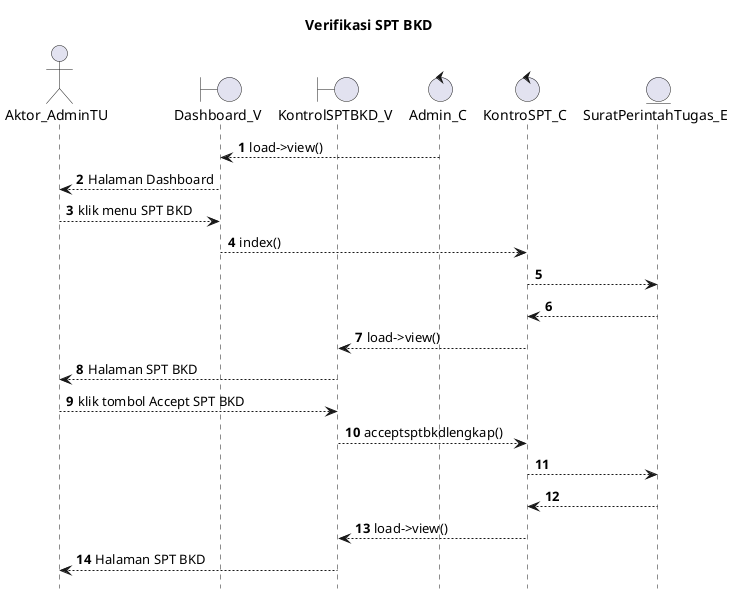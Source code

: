 @startuml

autonumber
hide footbox
title Verifikasi SPT BKD

Actor Aktor_AdminTU
boundary Dashboard_V
boundary KontrolSPTBKD_V
control Admin_C
control KontroSPT_C
Entity SuratPerintahTugas_E

Admin_C --> Dashboard_V: load->view()
Dashboard_V --> Aktor_AdminTU: Halaman Dashboard
Aktor_AdminTU --> Dashboard_V: klik menu SPT BKD
Dashboard_V --> KontroSPT_C: index()
KontroSPT_C --> SuratPerintahTugas_E:
    
    SuratPerintahTugas_E --> KontroSPT_C:
    KontroSPT_C --> KontrolSPTBKD_V: load->view()
    KontrolSPTBKD_V --> Aktor_AdminTU: Halaman SPT BKD

Aktor_AdminTU --> KontrolSPTBKD_V: klik tombol Accept SPT BKD
KontrolSPTBKD_V --> KontroSPT_C: acceptsptbkdlengkap()
KontroSPT_C --> SuratPerintahTugas_E:
   
    SuratPerintahTugas_E --> KontroSPT_C:
    KontroSPT_C --> KontrolSPTBKD_V: load->view()
    KontrolSPTBKD_V --> Aktor_AdminTU: Halaman SPT BKD

@enduml